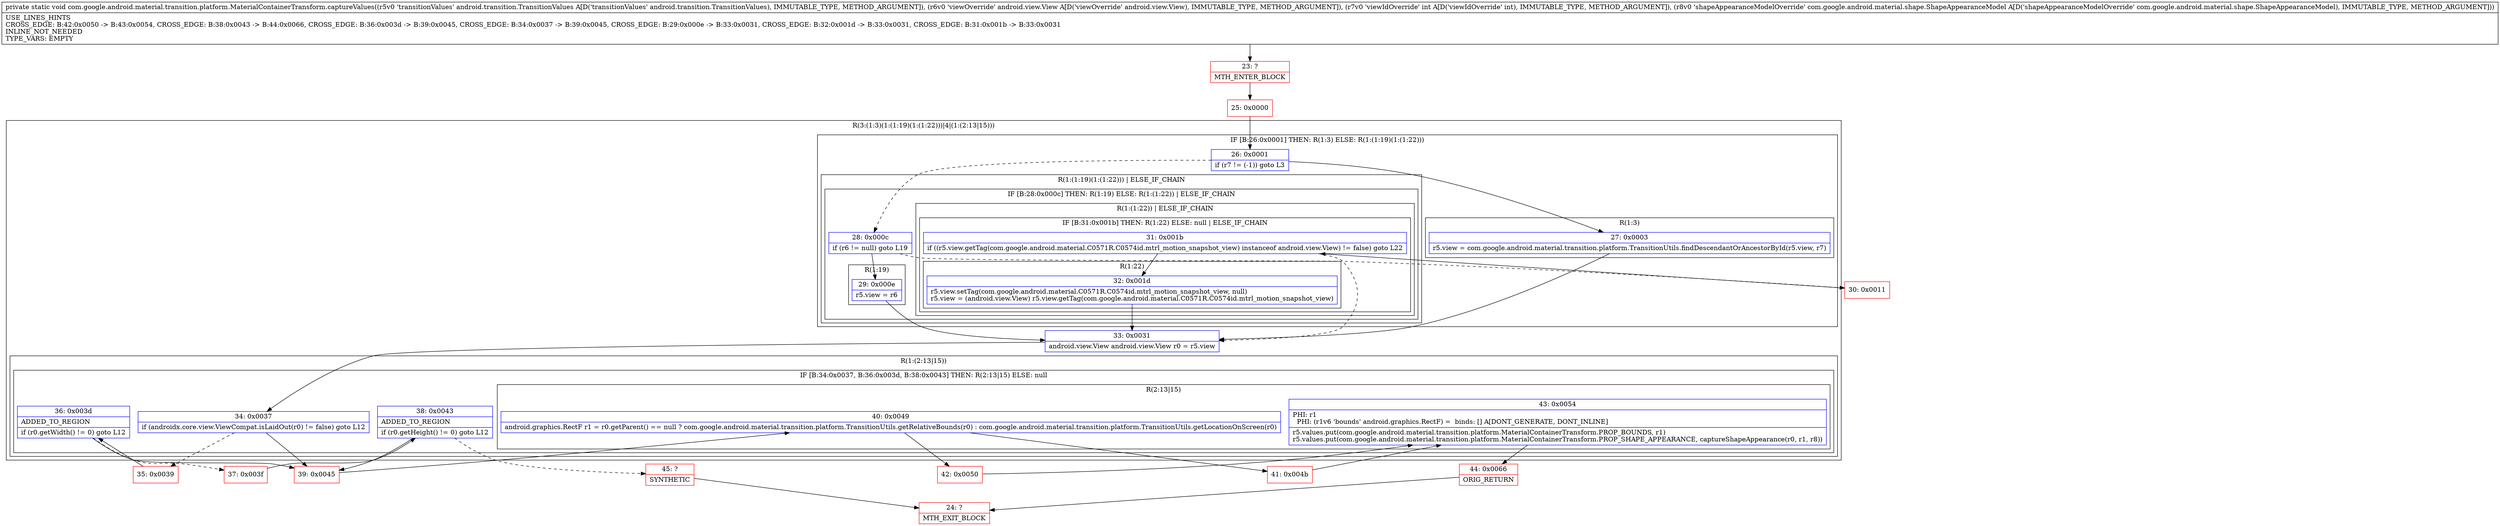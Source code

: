 digraph "CFG forcom.google.android.material.transition.platform.MaterialContainerTransform.captureValues(Landroid\/transition\/TransitionValues;Landroid\/view\/View;ILcom\/google\/android\/material\/shape\/ShapeAppearanceModel;)V" {
subgraph cluster_Region_48432397 {
label = "R(3:(1:3)(1:(1:19)(1:(1:22)))|4|(1:(2:13|15)))";
node [shape=record,color=blue];
subgraph cluster_IfRegion_691034909 {
label = "IF [B:26:0x0001] THEN: R(1:3) ELSE: R(1:(1:19)(1:(1:22)))";
node [shape=record,color=blue];
Node_26 [shape=record,label="{26\:\ 0x0001|if (r7 != (\-1)) goto L3\l}"];
subgraph cluster_Region_337048624 {
label = "R(1:3)";
node [shape=record,color=blue];
Node_27 [shape=record,label="{27\:\ 0x0003|r5.view = com.google.android.material.transition.platform.TransitionUtils.findDescendantOrAncestorById(r5.view, r7)\l}"];
}
subgraph cluster_Region_671028533 {
label = "R(1:(1:19)(1:(1:22))) | ELSE_IF_CHAIN\l";
node [shape=record,color=blue];
subgraph cluster_IfRegion_1964501824 {
label = "IF [B:28:0x000c] THEN: R(1:19) ELSE: R(1:(1:22)) | ELSE_IF_CHAIN\l";
node [shape=record,color=blue];
Node_28 [shape=record,label="{28\:\ 0x000c|if (r6 != null) goto L19\l}"];
subgraph cluster_Region_1590996556 {
label = "R(1:19)";
node [shape=record,color=blue];
Node_29 [shape=record,label="{29\:\ 0x000e|r5.view = r6\l}"];
}
subgraph cluster_Region_2101376722 {
label = "R(1:(1:22)) | ELSE_IF_CHAIN\l";
node [shape=record,color=blue];
subgraph cluster_IfRegion_583631602 {
label = "IF [B:31:0x001b] THEN: R(1:22) ELSE: null | ELSE_IF_CHAIN\l";
node [shape=record,color=blue];
Node_31 [shape=record,label="{31\:\ 0x001b|if ((r5.view.getTag(com.google.android.material.C0571R.C0574id.mtrl_motion_snapshot_view) instanceof android.view.View) != false) goto L22\l}"];
subgraph cluster_Region_1758339072 {
label = "R(1:22)";
node [shape=record,color=blue];
Node_32 [shape=record,label="{32\:\ 0x001d|r5.view.setTag(com.google.android.material.C0571R.C0574id.mtrl_motion_snapshot_view, null)\lr5.view = (android.view.View) r5.view.getTag(com.google.android.material.C0571R.C0574id.mtrl_motion_snapshot_view)\l}"];
}
}
}
}
}
}
Node_33 [shape=record,label="{33\:\ 0x0031|android.view.View android.view.View r0 = r5.view\l}"];
subgraph cluster_Region_320030107 {
label = "R(1:(2:13|15))";
node [shape=record,color=blue];
subgraph cluster_IfRegion_2075548220 {
label = "IF [B:34:0x0037, B:36:0x003d, B:38:0x0043] THEN: R(2:13|15) ELSE: null";
node [shape=record,color=blue];
Node_34 [shape=record,label="{34\:\ 0x0037|if (androidx.core.view.ViewCompat.isLaidOut(r0) != false) goto L12\l}"];
Node_36 [shape=record,label="{36\:\ 0x003d|ADDED_TO_REGION\l|if (r0.getWidth() != 0) goto L12\l}"];
Node_38 [shape=record,label="{38\:\ 0x0043|ADDED_TO_REGION\l|if (r0.getHeight() != 0) goto L12\l}"];
subgraph cluster_Region_1350658153 {
label = "R(2:13|15)";
node [shape=record,color=blue];
Node_40 [shape=record,label="{40\:\ 0x0049|android.graphics.RectF r1 = r0.getParent() == null ? com.google.android.material.transition.platform.TransitionUtils.getRelativeBounds(r0) : com.google.android.material.transition.platform.TransitionUtils.getLocationOnScreen(r0)\l}"];
Node_43 [shape=record,label="{43\:\ 0x0054|PHI: r1 \l  PHI: (r1v6 'bounds' android.graphics.RectF) =  binds: [] A[DONT_GENERATE, DONT_INLINE]\l|r5.values.put(com.google.android.material.transition.platform.MaterialContainerTransform.PROP_BOUNDS, r1)\lr5.values.put(com.google.android.material.transition.platform.MaterialContainerTransform.PROP_SHAPE_APPEARANCE, captureShapeAppearance(r0, r1, r8))\l}"];
}
}
}
}
Node_23 [shape=record,color=red,label="{23\:\ ?|MTH_ENTER_BLOCK\l}"];
Node_25 [shape=record,color=red,label="{25\:\ 0x0000}"];
Node_35 [shape=record,color=red,label="{35\:\ 0x0039}"];
Node_37 [shape=record,color=red,label="{37\:\ 0x003f}"];
Node_45 [shape=record,color=red,label="{45\:\ ?|SYNTHETIC\l}"];
Node_24 [shape=record,color=red,label="{24\:\ ?|MTH_EXIT_BLOCK\l}"];
Node_39 [shape=record,color=red,label="{39\:\ 0x0045}"];
Node_41 [shape=record,color=red,label="{41\:\ 0x004b}"];
Node_44 [shape=record,color=red,label="{44\:\ 0x0066|ORIG_RETURN\l}"];
Node_42 [shape=record,color=red,label="{42\:\ 0x0050}"];
Node_30 [shape=record,color=red,label="{30\:\ 0x0011}"];
MethodNode[shape=record,label="{private static void com.google.android.material.transition.platform.MaterialContainerTransform.captureValues((r5v0 'transitionValues' android.transition.TransitionValues A[D('transitionValues' android.transition.TransitionValues), IMMUTABLE_TYPE, METHOD_ARGUMENT]), (r6v0 'viewOverride' android.view.View A[D('viewOverride' android.view.View), IMMUTABLE_TYPE, METHOD_ARGUMENT]), (r7v0 'viewIdOverride' int A[D('viewIdOverride' int), IMMUTABLE_TYPE, METHOD_ARGUMENT]), (r8v0 'shapeAppearanceModelOverride' com.google.android.material.shape.ShapeAppearanceModel A[D('shapeAppearanceModelOverride' com.google.android.material.shape.ShapeAppearanceModel), IMMUTABLE_TYPE, METHOD_ARGUMENT]))  | USE_LINES_HINTS\lCROSS_EDGE: B:42:0x0050 \-\> B:43:0x0054, CROSS_EDGE: B:38:0x0043 \-\> B:44:0x0066, CROSS_EDGE: B:36:0x003d \-\> B:39:0x0045, CROSS_EDGE: B:34:0x0037 \-\> B:39:0x0045, CROSS_EDGE: B:29:0x000e \-\> B:33:0x0031, CROSS_EDGE: B:32:0x001d \-\> B:33:0x0031, CROSS_EDGE: B:31:0x001b \-\> B:33:0x0031\lINLINE_NOT_NEEDED\lTYPE_VARS: EMPTY\l}"];
MethodNode -> Node_23;Node_26 -> Node_27;
Node_26 -> Node_28[style=dashed];
Node_27 -> Node_33;
Node_28 -> Node_29;
Node_28 -> Node_30[style=dashed];
Node_29 -> Node_33;
Node_31 -> Node_32;
Node_31 -> Node_33[style=dashed];
Node_32 -> Node_33;
Node_33 -> Node_34;
Node_34 -> Node_35[style=dashed];
Node_34 -> Node_39;
Node_36 -> Node_37[style=dashed];
Node_36 -> Node_39;
Node_38 -> Node_39;
Node_38 -> Node_45[style=dashed];
Node_40 -> Node_41;
Node_40 -> Node_42;
Node_43 -> Node_44;
Node_23 -> Node_25;
Node_25 -> Node_26;
Node_35 -> Node_36;
Node_37 -> Node_38;
Node_45 -> Node_24;
Node_39 -> Node_40;
Node_41 -> Node_43;
Node_44 -> Node_24;
Node_42 -> Node_43;
Node_30 -> Node_31;
}

